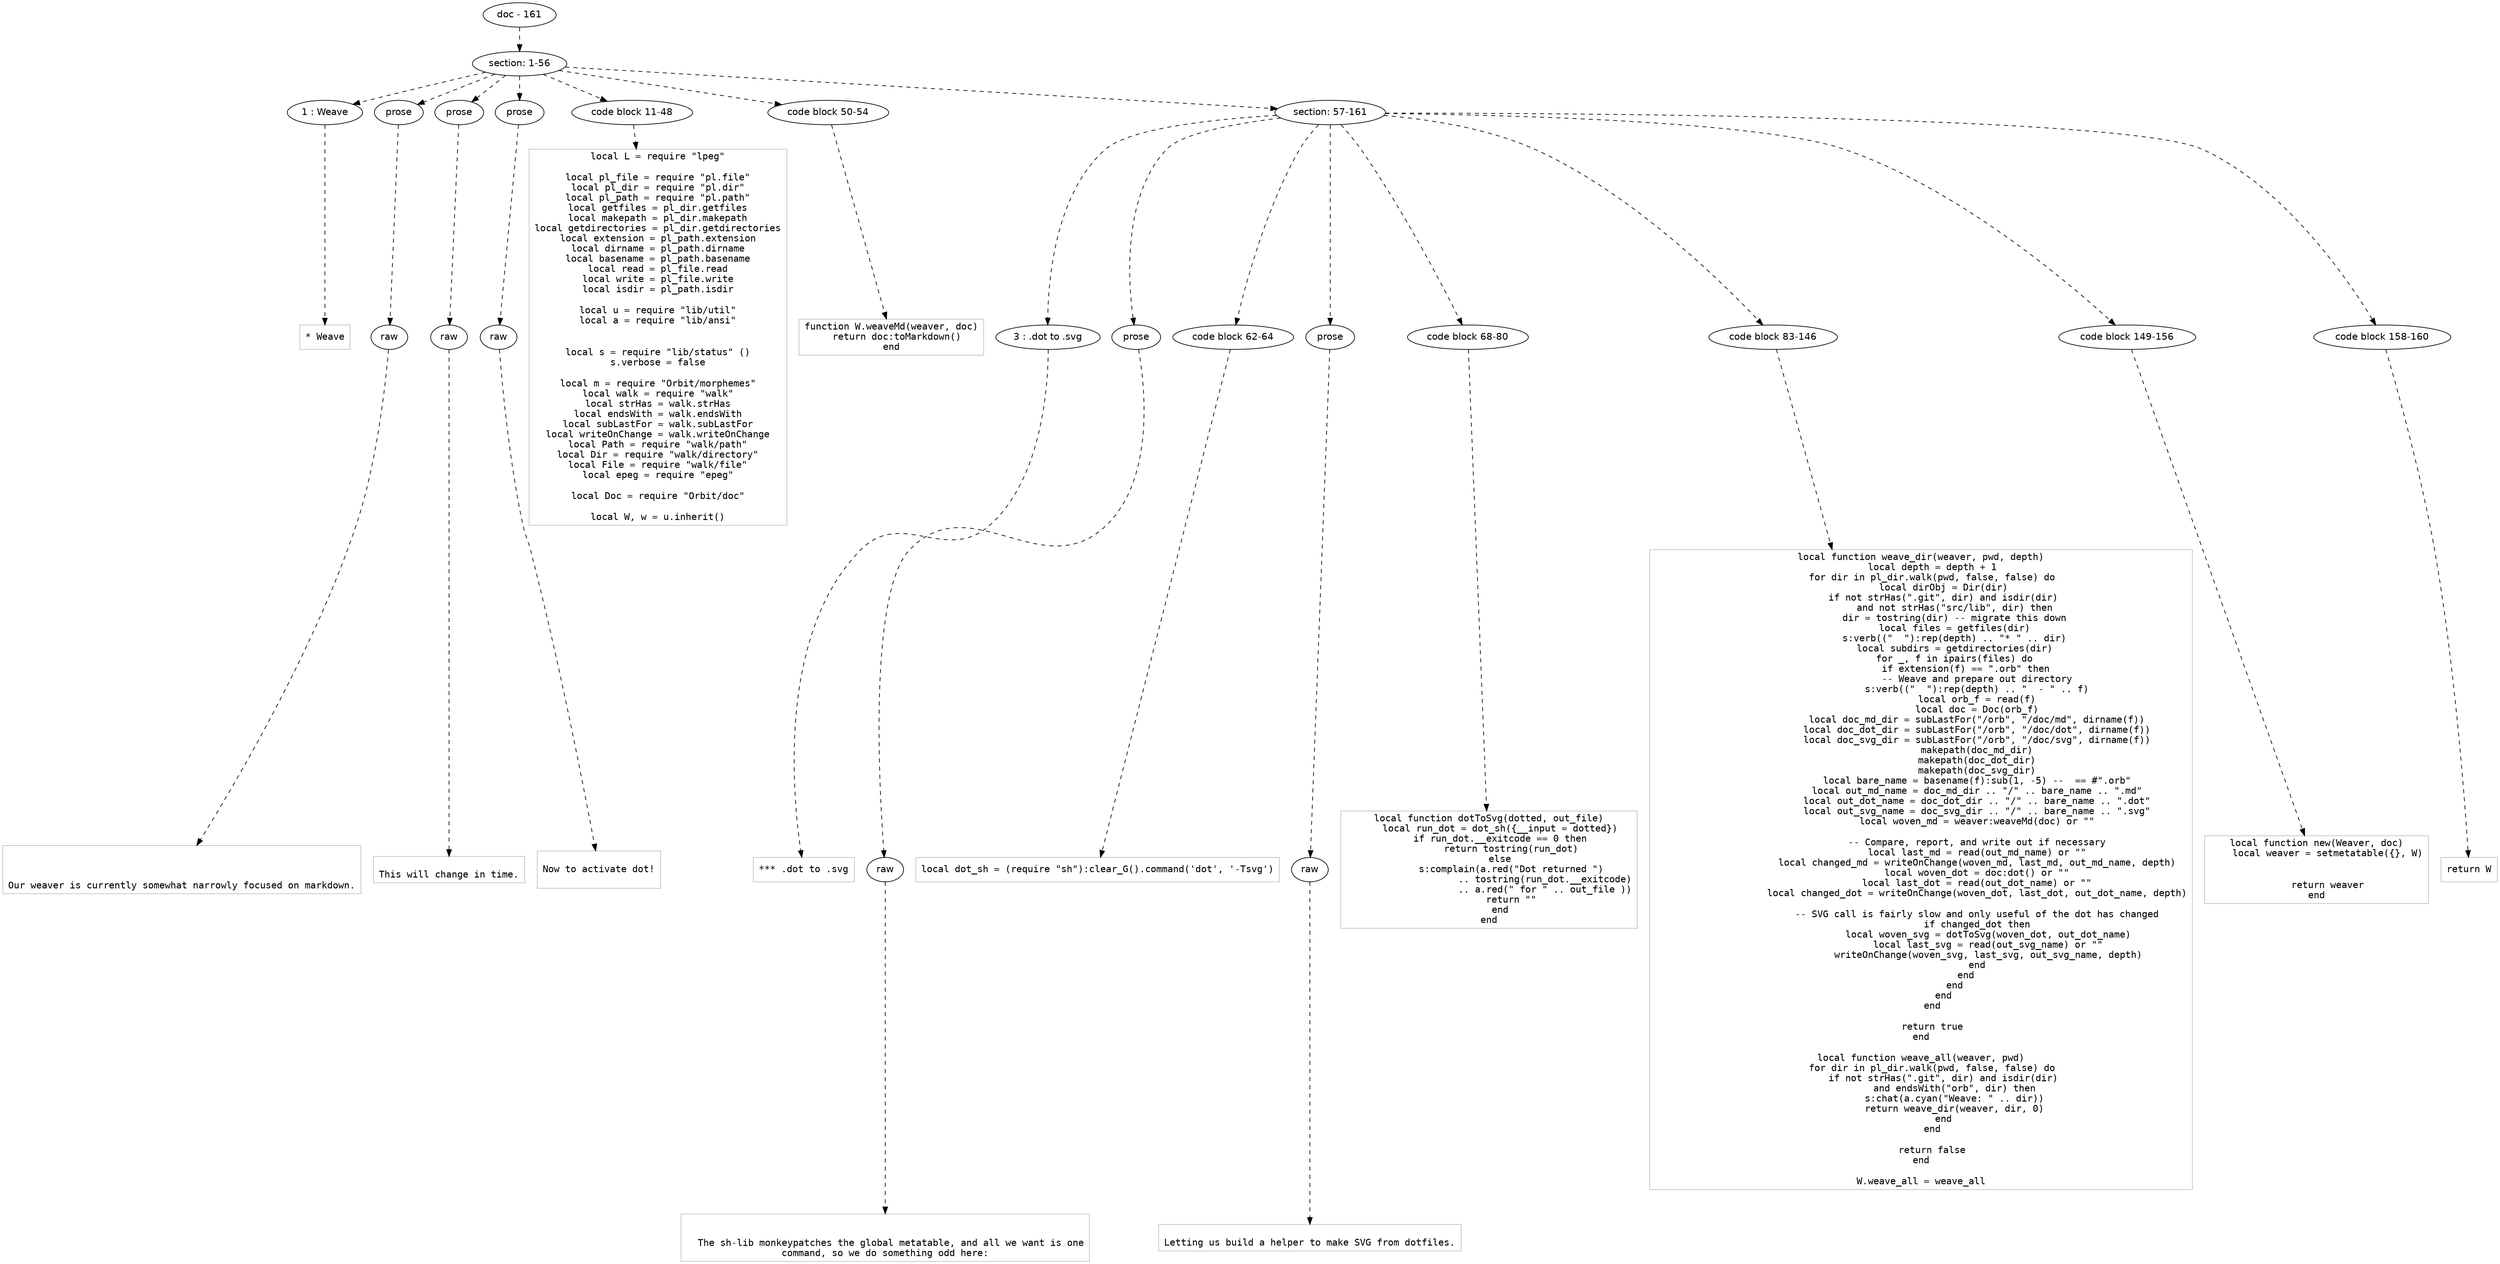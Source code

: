 digraph lpegNode {

node [fontname=Helvetica]
edge [style=dashed]

doc_0 [label="doc - 161"]


doc_0 -> { section_1}
{rank=same; section_1}

section_1 [label="section: 1-56"]


// END RANK doc_0

section_1 -> { header_2 prose_3 prose_4 prose_5 codeblock_6 codeblock_7 section_8}
{rank=same; header_2 prose_3 prose_4 prose_5 codeblock_6 codeblock_7 section_8}

header_2 [label="1 : Weave"]

prose_3 [label="prose"]

prose_4 [label="prose"]

prose_5 [label="prose"]

codeblock_6 [label="code block 11-48"]

codeblock_7 [label="code block 50-54"]

section_8 [label="section: 57-161"]


// END RANK section_1

header_2 -> leaf_9
leaf_9  [color=Gray,shape=rectangle,fontname=Inconsolata,label="* Weave"]
// END RANK header_2

prose_3 -> { raw_10}
{rank=same; raw_10}

raw_10 [label="raw"]


// END RANK prose_3

raw_10 -> leaf_11
leaf_11  [color=Gray,shape=rectangle,fontname=Inconsolata,label="


Our weaver is currently somewhat narrowly focused on markdown.
"]
// END RANK raw_10

prose_4 -> { raw_12}
{rank=same; raw_12}

raw_12 [label="raw"]


// END RANK prose_4

raw_12 -> leaf_13
leaf_13  [color=Gray,shape=rectangle,fontname=Inconsolata,label="
This will change in time.
"]
// END RANK raw_12

prose_5 -> { raw_14}
{rank=same; raw_14}

raw_14 [label="raw"]


// END RANK prose_5

raw_14 -> leaf_15
leaf_15  [color=Gray,shape=rectangle,fontname=Inconsolata,label="
Now to activate dot!

"]
// END RANK raw_14

codeblock_6 -> leaf_16
leaf_16  [color=Gray,shape=rectangle,fontname=Inconsolata,label="local L = require \"lpeg\"

local pl_file = require \"pl.file\"
local pl_dir = require \"pl.dir\"
local pl_path = require \"pl.path\"
local getfiles = pl_dir.getfiles
local makepath = pl_dir.makepath
local getdirectories = pl_dir.getdirectories
local extension = pl_path.extension
local dirname = pl_path.dirname
local basename = pl_path.basename
local read = pl_file.read
local write = pl_file.write
local isdir = pl_path.isdir

local u = require \"lib/util\"
local a = require \"lib/ansi\"


local s = require \"lib/status\" ()
s.verbose = false

local m = require \"Orbit/morphemes\"
local walk = require \"walk\"
local strHas = walk.strHas
local endsWith = walk.endsWith
local subLastFor = walk.subLastFor
local writeOnChange = walk.writeOnChange
local Path = require \"walk/path\"
local Dir = require \"walk/directory\"
local File = require \"walk/file\"
local epeg = require \"epeg\"

local Doc = require \"Orbit/doc\"

local W, w = u.inherit()"]
// END RANK codeblock_6

codeblock_7 -> leaf_17
leaf_17  [color=Gray,shape=rectangle,fontname=Inconsolata,label="function W.weaveMd(weaver, doc)
  return doc:toMarkdown()
end"]
// END RANK codeblock_7

section_8 -> { header_18 prose_19 codeblock_20 prose_21 codeblock_22 codeblock_23 codeblock_24 codeblock_25}
{rank=same; header_18 prose_19 codeblock_20 prose_21 codeblock_22 codeblock_23 codeblock_24 codeblock_25}

header_18 [label="3 : .dot to .svg"]

prose_19 [label="prose"]

codeblock_20 [label="code block 62-64"]

prose_21 [label="prose"]

codeblock_22 [label="code block 68-80"]

codeblock_23 [label="code block 83-146"]

codeblock_24 [label="code block 149-156"]

codeblock_25 [label="code block 158-160"]


// END RANK section_8

header_18 -> leaf_26
leaf_26  [color=Gray,shape=rectangle,fontname=Inconsolata,label="*** .dot to .svg"]
// END RANK header_18

prose_19 -> { raw_27}
{rank=same; raw_27}

raw_27 [label="raw"]


// END RANK prose_19

raw_27 -> leaf_28
leaf_28  [color=Gray,shape=rectangle,fontname=Inconsolata,label="

  The sh-lib monkeypatches the global metatable, and all we want is one
command, so we do something odd here:
"]
// END RANK raw_27

codeblock_20 -> leaf_29
leaf_29  [color=Gray,shape=rectangle,fontname=Inconsolata,label="local dot_sh = (require \"sh\"):clear_G().command('dot', '-Tsvg')"]
// END RANK codeblock_20

prose_21 -> { raw_30}
{rank=same; raw_30}

raw_30 [label="raw"]


// END RANK prose_21

raw_30 -> leaf_31
leaf_31  [color=Gray,shape=rectangle,fontname=Inconsolata,label="
Letting us build a helper to make SVG from dotfiles.
"]
// END RANK raw_30

codeblock_22 -> leaf_32
leaf_32  [color=Gray,shape=rectangle,fontname=Inconsolata,label="local function dotToSvg(dotted, out_file)
    local run_dot = dot_sh({__input = dotted})
    if run_dot.__exitcode == 0 then
        return tostring(run_dot)
    else
        s:complain(a.red(\"Dot returned \")
                    .. tostring(run_dot.__exitcode)
                    .. a.red(\" for \" .. out_file ))
        return \"\"
    end
end"]
// END RANK codeblock_22

codeblock_23 -> leaf_33
leaf_33  [color=Gray,shape=rectangle,fontname=Inconsolata,label="local function weave_dir(weaver, pwd, depth)
    local depth = depth + 1
    for dir in pl_dir.walk(pwd, false, false) do
        local dirObj = Dir(dir)
        if not strHas(\".git\", dir) and isdir(dir)
            and not strHas(\"src/lib\", dir) then
            dir = tostring(dir) -- migrate this down
            local files = getfiles(dir)
            s:verb((\"  \"):rep(depth) .. \"* \" .. dir)
            local subdirs = getdirectories(dir)
            for _, f in ipairs(files) do
                if extension(f) == \".orb\" then
                    -- Weave and prepare out directory
                    s:verb((\"  \"):rep(depth) .. \"  - \" .. f)
                    local orb_f = read(f)
                    local doc = Doc(orb_f)
                    local doc_md_dir = subLastFor(\"/orb\", \"/doc/md\", dirname(f))
                    local doc_dot_dir = subLastFor(\"/orb\", \"/doc/dot\", dirname(f))
                    local doc_svg_dir = subLastFor(\"/orb\", \"/doc/svg\", dirname(f))
                    makepath(doc_md_dir)
                    makepath(doc_dot_dir)
                    makepath(doc_svg_dir)
                    local bare_name = basename(f):sub(1, -5) --  == #\".orb\"
                    local out_md_name = doc_md_dir .. \"/\" .. bare_name .. \".md\"
                    local out_dot_name = doc_dot_dir .. \"/\" .. bare_name .. \".dot\"
                    local out_svg_name = doc_svg_dir .. \"/\" .. bare_name .. \".svg\"
                    local woven_md = weaver:weaveMd(doc) or \"\"

                    -- Compare, report, and write out if necessary
                    local last_md = read(out_md_name) or \"\"
                    local changed_md = writeOnChange(woven_md, last_md, out_md_name, depth)
                    local woven_dot = doc:dot() or \"\"
                    local last_dot = read(out_dot_name) or \"\"
                    local changed_dot = writeOnChange(woven_dot, last_dot, out_dot_name, depth)

                    -- SVG call is fairly slow and only useful of the dot has changed
                    if changed_dot then
                        local woven_svg = dotToSvg(woven_dot, out_dot_name)
                        local last_svg = read(out_svg_name) or \"\"
                        writeOnChange(woven_svg, last_svg, out_svg_name, depth)
                    end
                end
            end
        end
    end

    return true
end

local function weave_all(weaver, pwd)
    for dir in pl_dir.walk(pwd, false, false) do
        if not strHas(\".git\", dir) and isdir(dir)
            and endsWith(\"orb\", dir) then
            s:chat(a.cyan(\"Weave: \" .. dir))
            return weave_dir(weaver, dir, 0)
        end
    end

    return false
end

W.weave_all = weave_all"]
// END RANK codeblock_23

codeblock_24 -> leaf_34
leaf_34  [color=Gray,shape=rectangle,fontname=Inconsolata,label="local function new(Weaver, doc)
    local weaver = setmetatable({}, W)


    return weaver
end"]
// END RANK codeblock_24

codeblock_25 -> leaf_35
leaf_35  [color=Gray,shape=rectangle,fontname=Inconsolata,label="return W"]
// END RANK codeblock_25


}
